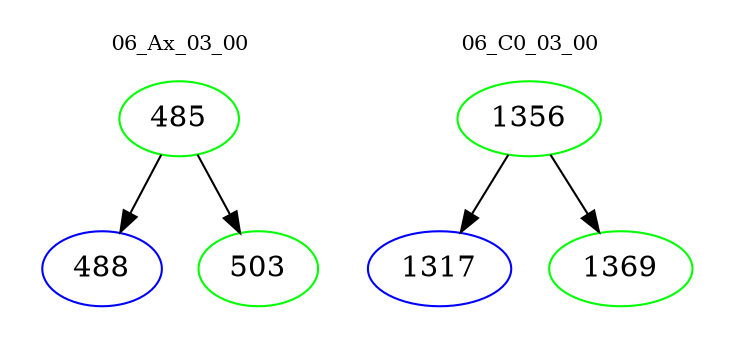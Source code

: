 digraph{
subgraph cluster_0 {
color = white
label = "06_Ax_03_00";
fontsize=10;
T0_485 [label="485", color="green"]
T0_485 -> T0_488 [color="black"]
T0_488 [label="488", color="blue"]
T0_485 -> T0_503 [color="black"]
T0_503 [label="503", color="green"]
}
subgraph cluster_1 {
color = white
label = "06_C0_03_00";
fontsize=10;
T1_1356 [label="1356", color="green"]
T1_1356 -> T1_1317 [color="black"]
T1_1317 [label="1317", color="blue"]
T1_1356 -> T1_1369 [color="black"]
T1_1369 [label="1369", color="green"]
}
}
